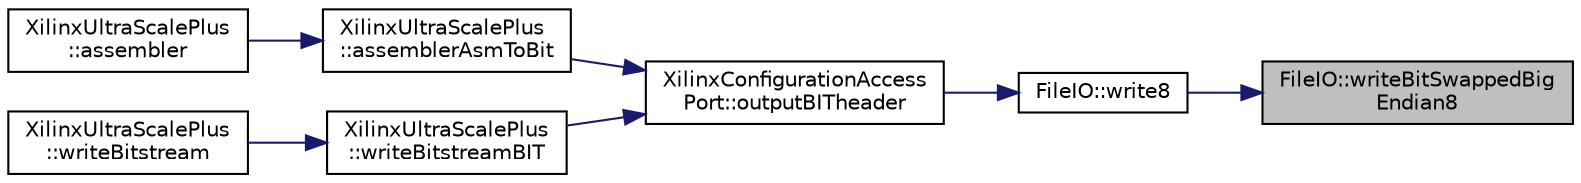 digraph "FileIO::writeBitSwappedBigEndian8"
{
 // INTERACTIVE_SVG=YES
 // LATEX_PDF_SIZE
  edge [fontname="Helvetica",fontsize="10",labelfontname="Helvetica",labelfontsize="10"];
  node [fontname="Helvetica",fontsize="10",shape=record];
  rankdir="RL";
  Node1 [label="FileIO::writeBitSwappedBig\lEndian8",height=0.2,width=0.4,color="black", fillcolor="grey75", style="filled", fontcolor="black",tooltip=" "];
  Node1 -> Node2 [dir="back",color="midnightblue",fontsize="10",style="solid",fontname="Helvetica"];
  Node2 [label="FileIO::write8",height=0.2,width=0.4,color="black", fillcolor="white", style="filled",URL="$namespaceFileIO.html#a20a00cf946aecd26e3a65b95ea0f7f60",tooltip=" "];
  Node2 -> Node3 [dir="back",color="midnightblue",fontsize="10",style="solid",fontname="Helvetica"];
  Node3 [label="XilinxConfigurationAccess\lPort::outputBITheader",height=0.2,width=0.4,color="black", fillcolor="white", style="filled",URL="$classXilinxConfigurationAccessPort.html#a80c8f1b9404adad15c0eb26612e0f028",tooltip=" "];
  Node3 -> Node4 [dir="back",color="midnightblue",fontsize="10",style="solid",fontname="Helvetica"];
  Node4 [label="XilinxUltraScalePlus\l::assemblerAsmToBit",height=0.2,width=0.4,color="black", fillcolor="white", style="filled",URL="$classXilinxUltraScalePlus.html#a058802c627c4177c6fd88ca079551207",tooltip=" "];
  Node4 -> Node5 [dir="back",color="midnightblue",fontsize="10",style="solid",fontname="Helvetica"];
  Node5 [label="XilinxUltraScalePlus\l::assembler",height=0.2,width=0.4,color="black", fillcolor="white", style="filled",URL="$classXilinxUltraScalePlus.html#a53e5f6ec962f1f2a961f90b8b9e90e10",tooltip=" "];
  Node3 -> Node6 [dir="back",color="midnightblue",fontsize="10",style="solid",fontname="Helvetica"];
  Node6 [label="XilinxUltraScalePlus\l::writeBitstreamBIT",height=0.2,width=0.4,color="black", fillcolor="white", style="filled",URL="$classXilinxUltraScalePlus.html#aafc764306446548f9127f3e30759af49",tooltip=" "];
  Node6 -> Node7 [dir="back",color="midnightblue",fontsize="10",style="solid",fontname="Helvetica"];
  Node7 [label="XilinxUltraScalePlus\l::writeBitstream",height=0.2,width=0.4,color="black", fillcolor="white", style="filled",URL="$classXilinxUltraScalePlus.html#a7f2a7c34766d004adc6f1cfe1bdd62e7",tooltip=" "];
}
